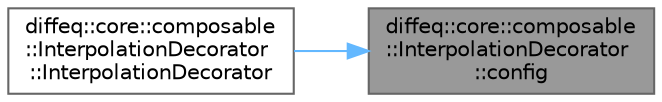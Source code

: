 digraph "diffeq::core::composable::InterpolationDecorator::config"
{
 // LATEX_PDF_SIZE
  bgcolor="transparent";
  edge [fontname=Helvetica,fontsize=10,labelfontname=Helvetica,labelfontsize=10];
  node [fontname=Helvetica,fontsize=10,shape=box,height=0.2,width=0.4];
  rankdir="RL";
  Node1 [id="Node000001",label="diffeq::core::composable\l::InterpolationDecorator\l::config",height=0.2,width=0.4,color="gray40", fillcolor="grey60", style="filled", fontcolor="black",tooltip="Access and modify interpolation configuration."];
  Node1 -> Node2 [id="edge1_Node000001_Node000002",dir="back",color="steelblue1",style="solid",tooltip=" "];
  Node2 [id="Node000002",label="diffeq::core::composable\l::InterpolationDecorator\l::InterpolationDecorator",height=0.2,width=0.4,color="grey40", fillcolor="white", style="filled",URL="$classdiffeq_1_1core_1_1composable_1_1_interpolation_decorator.html#aa341d6b808793b790517450ed14d5d66",tooltip="Construct interpolation decorator."];
}

